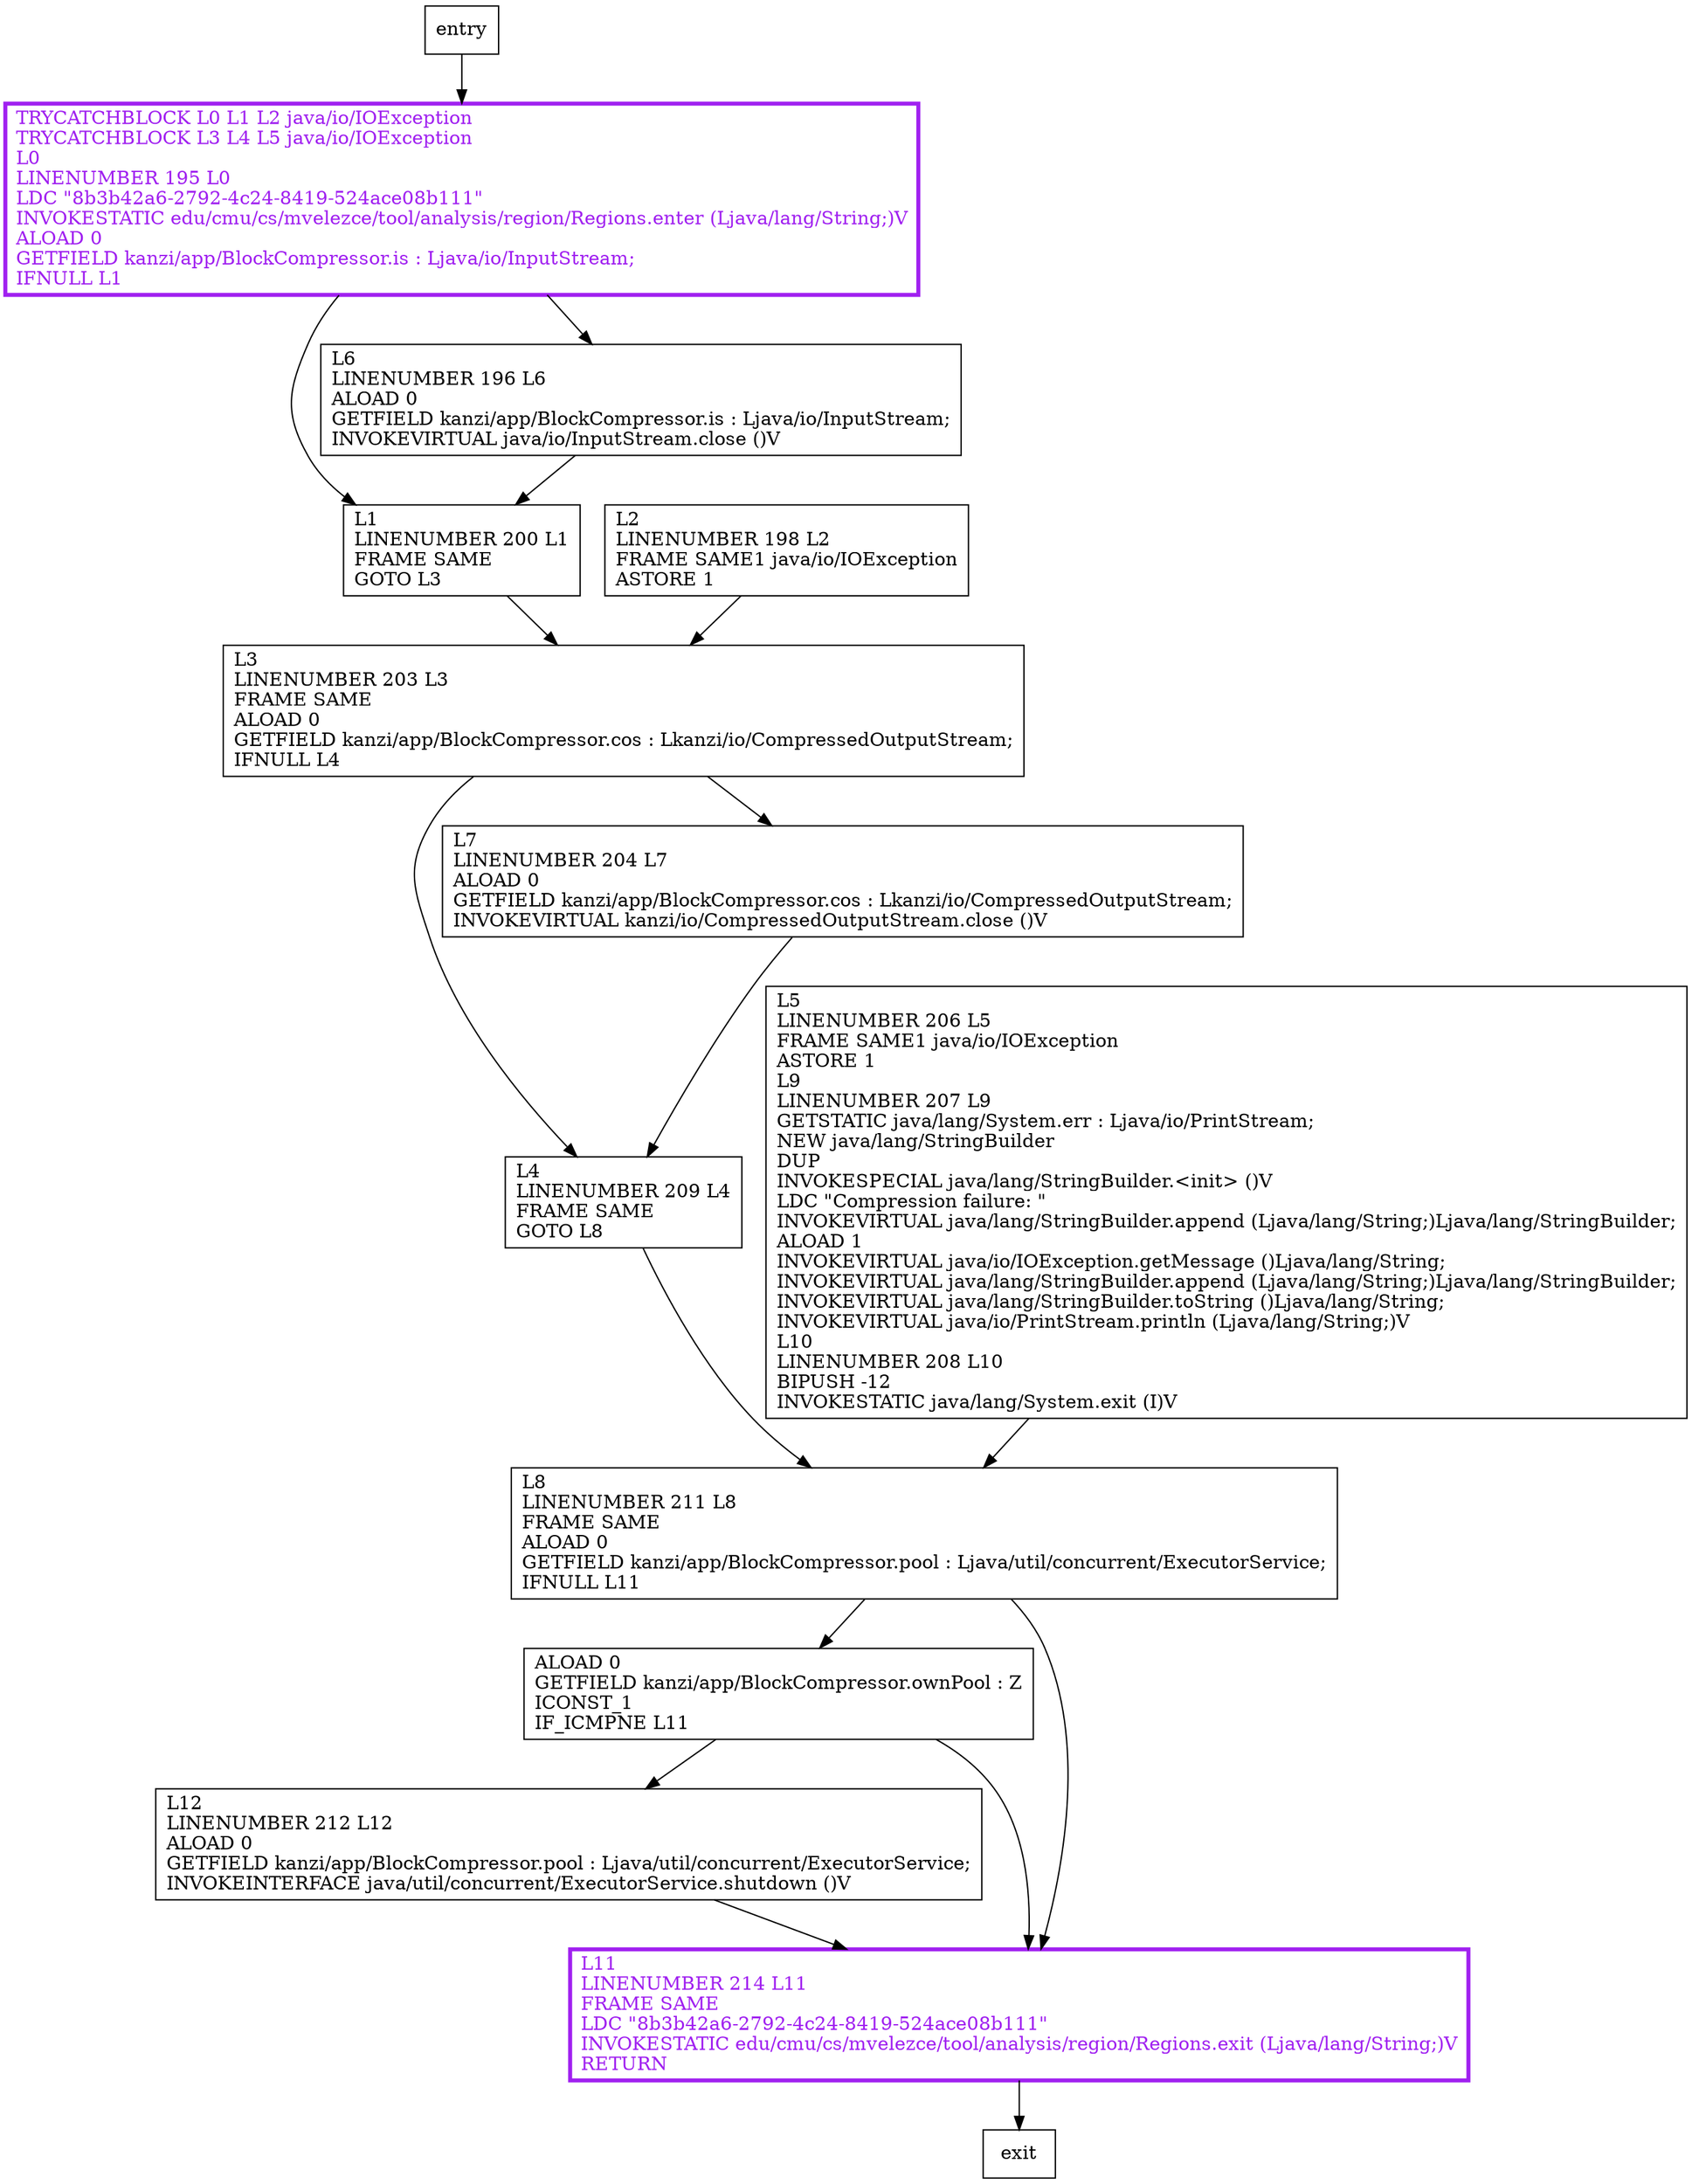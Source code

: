 digraph dispose {
node [shape=record];
1097590346 [label="L12\lLINENUMBER 212 L12\lALOAD 0\lGETFIELD kanzi/app/BlockCompressor.pool : Ljava/util/concurrent/ExecutorService;\lINVOKEINTERFACE java/util/concurrent/ExecutorService.shutdown ()V\l"];
399841837 [label="ALOAD 0\lGETFIELD kanzi/app/BlockCompressor.ownPool : Z\lICONST_1\lIF_ICMPNE L11\l"];
2039281593 [label="L4\lLINENUMBER 209 L4\lFRAME SAME\lGOTO L8\l"];
694211683 [label="L7\lLINENUMBER 204 L7\lALOAD 0\lGETFIELD kanzi/app/BlockCompressor.cos : Lkanzi/io/CompressedOutputStream;\lINVOKEVIRTUAL kanzi/io/CompressedOutputStream.close ()V\l"];
160501927 [label="L1\lLINENUMBER 200 L1\lFRAME SAME\lGOTO L3\l"];
270061067 [label="L8\lLINENUMBER 211 L8\lFRAME SAME\lALOAD 0\lGETFIELD kanzi/app/BlockCompressor.pool : Ljava/util/concurrent/ExecutorService;\lIFNULL L11\l"];
951648917 [label="L11\lLINENUMBER 214 L11\lFRAME SAME\lLDC \"8b3b42a6-2792-4c24-8419-524ace08b111\"\lINVOKESTATIC edu/cmu/cs/mvelezce/tool/analysis/region/Regions.exit (Ljava/lang/String;)V\lRETURN\l"];
621349120 [label="TRYCATCHBLOCK L0 L1 L2 java/io/IOException\lTRYCATCHBLOCK L3 L4 L5 java/io/IOException\lL0\lLINENUMBER 195 L0\lLDC \"8b3b42a6-2792-4c24-8419-524ace08b111\"\lINVOKESTATIC edu/cmu/cs/mvelezce/tool/analysis/region/Regions.enter (Ljava/lang/String;)V\lALOAD 0\lGETFIELD kanzi/app/BlockCompressor.is : Ljava/io/InputStream;\lIFNULL L1\l"];
780130411 [label="L6\lLINENUMBER 196 L6\lALOAD 0\lGETFIELD kanzi/app/BlockCompressor.is : Ljava/io/InputStream;\lINVOKEVIRTUAL java/io/InputStream.close ()V\l"];
638978257 [label="L5\lLINENUMBER 206 L5\lFRAME SAME1 java/io/IOException\lASTORE 1\lL9\lLINENUMBER 207 L9\lGETSTATIC java/lang/System.err : Ljava/io/PrintStream;\lNEW java/lang/StringBuilder\lDUP\lINVOKESPECIAL java/lang/StringBuilder.\<init\> ()V\lLDC \"Compression failure: \"\lINVOKEVIRTUAL java/lang/StringBuilder.append (Ljava/lang/String;)Ljava/lang/StringBuilder;\lALOAD 1\lINVOKEVIRTUAL java/io/IOException.getMessage ()Ljava/lang/String;\lINVOKEVIRTUAL java/lang/StringBuilder.append (Ljava/lang/String;)Ljava/lang/StringBuilder;\lINVOKEVIRTUAL java/lang/StringBuilder.toString ()Ljava/lang/String;\lINVOKEVIRTUAL java/io/PrintStream.println (Ljava/lang/String;)V\lL10\lLINENUMBER 208 L10\lBIPUSH -12\lINVOKESTATIC java/lang/System.exit (I)V\l"];
355835530 [label="L3\lLINENUMBER 203 L3\lFRAME SAME\lALOAD 0\lGETFIELD kanzi/app/BlockCompressor.cos : Lkanzi/io/CompressedOutputStream;\lIFNULL L4\l"];
2023347237 [label="L2\lLINENUMBER 198 L2\lFRAME SAME1 java/io/IOException\lASTORE 1\l"];
entry;
exit;
1097590346 -> 951648917;
2039281593 -> 270061067;
694211683 -> 2039281593;
160501927 -> 355835530;
355835530 -> 2039281593;
355835530 -> 694211683;
entry -> 621349120;
399841837 -> 1097590346;
399841837 -> 951648917;
270061067 -> 399841837;
270061067 -> 951648917;
951648917 -> exit;
621349120 -> 160501927;
621349120 -> 780130411;
780130411 -> 160501927;
638978257 -> 270061067;
2023347237 -> 355835530;
951648917[fontcolor="purple", penwidth=3, color="purple"];
621349120[fontcolor="purple", penwidth=3, color="purple"];
}
